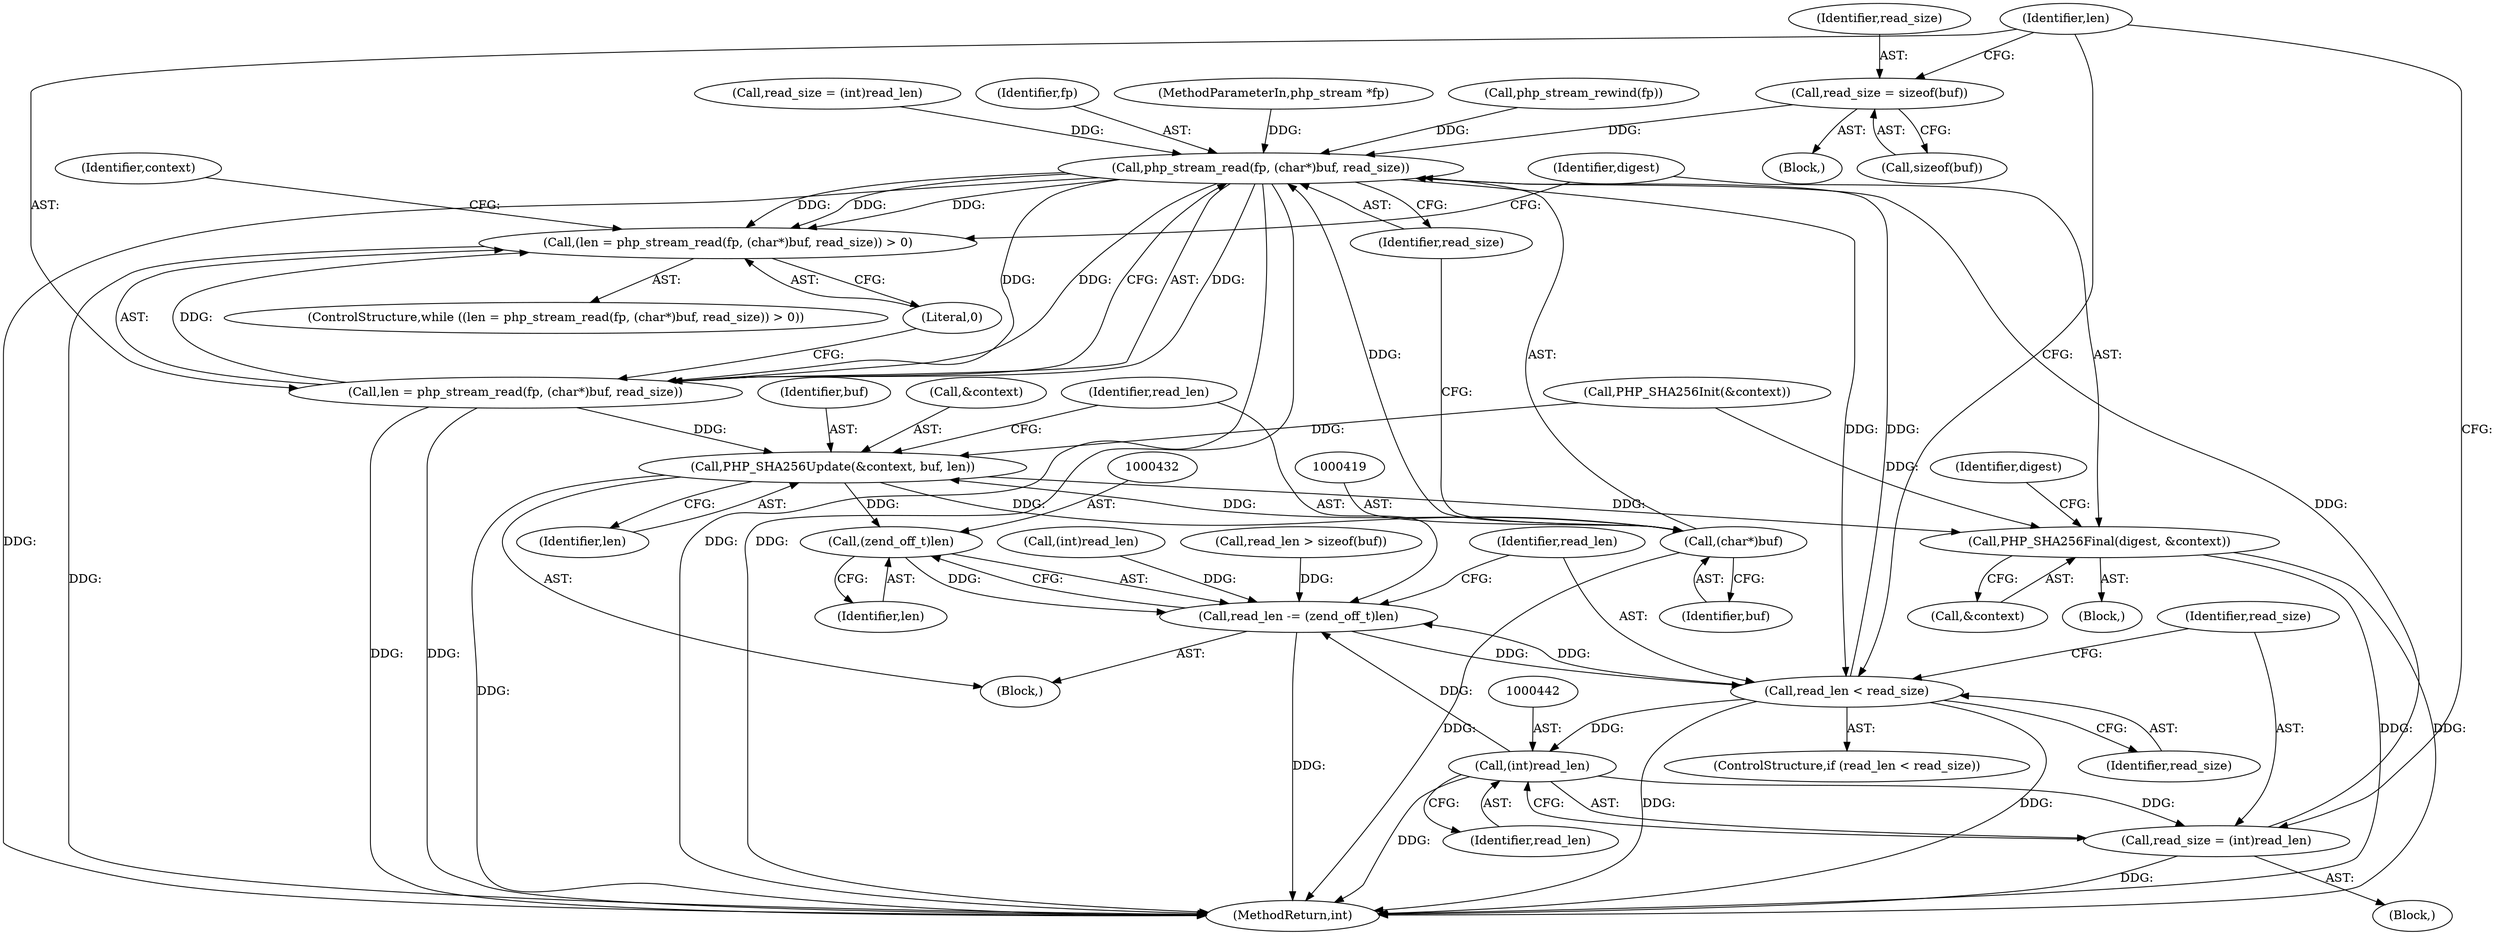 digraph "0_php-src_0bfb970f43acd1e81d11be1154805f86655f15d5?w=1@API" {
"1000401" [label="(Call,read_size = sizeof(buf))"];
"1000416" [label="(Call,php_stream_read(fp, (char*)buf, read_size))"];
"1000413" [label="(Call,(len = php_stream_read(fp, (char*)buf, read_size)) > 0)"];
"1000414" [label="(Call,len = php_stream_read(fp, (char*)buf, read_size))"];
"1000424" [label="(Call,PHP_SHA256Update(&context, buf, len))"];
"1000418" [label="(Call,(char*)buf)"];
"1000431" [label="(Call,(zend_off_t)len)"];
"1000429" [label="(Call,read_len -= (zend_off_t)len)"];
"1000435" [label="(Call,read_len < read_size)"];
"1000441" [label="(Call,(int)read_len)"];
"1000439" [label="(Call,read_size = (int)read_len)"];
"1000444" [label="(Call,PHP_SHA256Final(digest, &context))"];
"1000439" [label="(Call,read_size = (int)read_len)"];
"1000444" [label="(Call,PHP_SHA256Final(digest, &context))"];
"1000436" [label="(Identifier,read_len)"];
"1000697" [label="(MethodReturn,int)"];
"1000413" [label="(Call,(len = php_stream_read(fp, (char*)buf, read_size)) > 0)"];
"1000437" [label="(Identifier,read_size)"];
"1000445" [label="(Identifier,digest)"];
"1000427" [label="(Identifier,buf)"];
"1000401" [label="(Call,read_size = sizeof(buf))"];
"1000422" [label="(Literal,0)"];
"1000424" [label="(Call,PHP_SHA256Update(&context, buf, len))"];
"1000446" [label="(Call,&context)"];
"1000371" [label="(Block,)"];
"1000416" [label="(Call,php_stream_read(fp, (char*)buf, read_size))"];
"1000414" [label="(Call,len = php_stream_read(fp, (char*)buf, read_size))"];
"1000443" [label="(Identifier,read_len)"];
"1000418" [label="(Call,(char*)buf)"];
"1000119" [label="(Call,php_stream_rewind(fp))"];
"1000409" [label="(Call,(int)read_len)"];
"1000441" [label="(Call,(int)read_len)"];
"1000396" [label="(Call,read_len > sizeof(buf))"];
"1000402" [label="(Identifier,read_size)"];
"1000421" [label="(Identifier,read_size)"];
"1000433" [label="(Identifier,len)"];
"1000429" [label="(Call,read_len -= (zend_off_t)len)"];
"1000423" [label="(Block,)"];
"1000407" [label="(Call,read_size = (int)read_len)"];
"1000428" [label="(Identifier,len)"];
"1000400" [label="(Block,)"];
"1000426" [label="(Identifier,context)"];
"1000434" [label="(ControlStructure,if (read_len < read_size))"];
"1000450" [label="(Identifier,digest)"];
"1000430" [label="(Identifier,read_len)"];
"1000438" [label="(Block,)"];
"1000412" [label="(ControlStructure,while ((len = php_stream_read(fp, (char*)buf, read_size)) > 0))"];
"1000420" [label="(Identifier,buf)"];
"1000440" [label="(Identifier,read_size)"];
"1000417" [label="(Identifier,fp)"];
"1000105" [label="(MethodParameterIn,php_stream *fp)"];
"1000431" [label="(Call,(zend_off_t)len)"];
"1000415" [label="(Identifier,len)"];
"1000403" [label="(Call,sizeof(buf))"];
"1000389" [label="(Call,PHP_SHA256Init(&context))"];
"1000435" [label="(Call,read_len < read_size)"];
"1000425" [label="(Call,&context)"];
"1000401" -> "1000400"  [label="AST: "];
"1000401" -> "1000403"  [label="CFG: "];
"1000402" -> "1000401"  [label="AST: "];
"1000403" -> "1000401"  [label="AST: "];
"1000415" -> "1000401"  [label="CFG: "];
"1000401" -> "1000416"  [label="DDG: "];
"1000416" -> "1000414"  [label="AST: "];
"1000416" -> "1000421"  [label="CFG: "];
"1000417" -> "1000416"  [label="AST: "];
"1000418" -> "1000416"  [label="AST: "];
"1000421" -> "1000416"  [label="AST: "];
"1000414" -> "1000416"  [label="CFG: "];
"1000416" -> "1000697"  [label="DDG: "];
"1000416" -> "1000697"  [label="DDG: "];
"1000416" -> "1000697"  [label="DDG: "];
"1000416" -> "1000413"  [label="DDG: "];
"1000416" -> "1000413"  [label="DDG: "];
"1000416" -> "1000413"  [label="DDG: "];
"1000416" -> "1000414"  [label="DDG: "];
"1000416" -> "1000414"  [label="DDG: "];
"1000416" -> "1000414"  [label="DDG: "];
"1000119" -> "1000416"  [label="DDG: "];
"1000105" -> "1000416"  [label="DDG: "];
"1000418" -> "1000416"  [label="DDG: "];
"1000435" -> "1000416"  [label="DDG: "];
"1000439" -> "1000416"  [label="DDG: "];
"1000407" -> "1000416"  [label="DDG: "];
"1000416" -> "1000435"  [label="DDG: "];
"1000413" -> "1000412"  [label="AST: "];
"1000413" -> "1000422"  [label="CFG: "];
"1000414" -> "1000413"  [label="AST: "];
"1000422" -> "1000413"  [label="AST: "];
"1000426" -> "1000413"  [label="CFG: "];
"1000445" -> "1000413"  [label="CFG: "];
"1000413" -> "1000697"  [label="DDG: "];
"1000414" -> "1000413"  [label="DDG: "];
"1000415" -> "1000414"  [label="AST: "];
"1000422" -> "1000414"  [label="CFG: "];
"1000414" -> "1000697"  [label="DDG: "];
"1000414" -> "1000697"  [label="DDG: "];
"1000414" -> "1000424"  [label="DDG: "];
"1000424" -> "1000423"  [label="AST: "];
"1000424" -> "1000428"  [label="CFG: "];
"1000425" -> "1000424"  [label="AST: "];
"1000427" -> "1000424"  [label="AST: "];
"1000428" -> "1000424"  [label="AST: "];
"1000430" -> "1000424"  [label="CFG: "];
"1000424" -> "1000697"  [label="DDG: "];
"1000424" -> "1000418"  [label="DDG: "];
"1000389" -> "1000424"  [label="DDG: "];
"1000418" -> "1000424"  [label="DDG: "];
"1000424" -> "1000431"  [label="DDG: "];
"1000424" -> "1000444"  [label="DDG: "];
"1000418" -> "1000420"  [label="CFG: "];
"1000419" -> "1000418"  [label="AST: "];
"1000420" -> "1000418"  [label="AST: "];
"1000421" -> "1000418"  [label="CFG: "];
"1000418" -> "1000697"  [label="DDG: "];
"1000431" -> "1000429"  [label="AST: "];
"1000431" -> "1000433"  [label="CFG: "];
"1000432" -> "1000431"  [label="AST: "];
"1000433" -> "1000431"  [label="AST: "];
"1000429" -> "1000431"  [label="CFG: "];
"1000431" -> "1000429"  [label="DDG: "];
"1000429" -> "1000423"  [label="AST: "];
"1000430" -> "1000429"  [label="AST: "];
"1000436" -> "1000429"  [label="CFG: "];
"1000429" -> "1000697"  [label="DDG: "];
"1000396" -> "1000429"  [label="DDG: "];
"1000435" -> "1000429"  [label="DDG: "];
"1000441" -> "1000429"  [label="DDG: "];
"1000409" -> "1000429"  [label="DDG: "];
"1000429" -> "1000435"  [label="DDG: "];
"1000435" -> "1000434"  [label="AST: "];
"1000435" -> "1000437"  [label="CFG: "];
"1000436" -> "1000435"  [label="AST: "];
"1000437" -> "1000435"  [label="AST: "];
"1000415" -> "1000435"  [label="CFG: "];
"1000440" -> "1000435"  [label="CFG: "];
"1000435" -> "1000697"  [label="DDG: "];
"1000435" -> "1000697"  [label="DDG: "];
"1000435" -> "1000441"  [label="DDG: "];
"1000441" -> "1000439"  [label="AST: "];
"1000441" -> "1000443"  [label="CFG: "];
"1000442" -> "1000441"  [label="AST: "];
"1000443" -> "1000441"  [label="AST: "];
"1000439" -> "1000441"  [label="CFG: "];
"1000441" -> "1000697"  [label="DDG: "];
"1000441" -> "1000439"  [label="DDG: "];
"1000439" -> "1000438"  [label="AST: "];
"1000440" -> "1000439"  [label="AST: "];
"1000415" -> "1000439"  [label="CFG: "];
"1000439" -> "1000697"  [label="DDG: "];
"1000444" -> "1000371"  [label="AST: "];
"1000444" -> "1000446"  [label="CFG: "];
"1000445" -> "1000444"  [label="AST: "];
"1000446" -> "1000444"  [label="AST: "];
"1000450" -> "1000444"  [label="CFG: "];
"1000444" -> "1000697"  [label="DDG: "];
"1000444" -> "1000697"  [label="DDG: "];
"1000389" -> "1000444"  [label="DDG: "];
}
